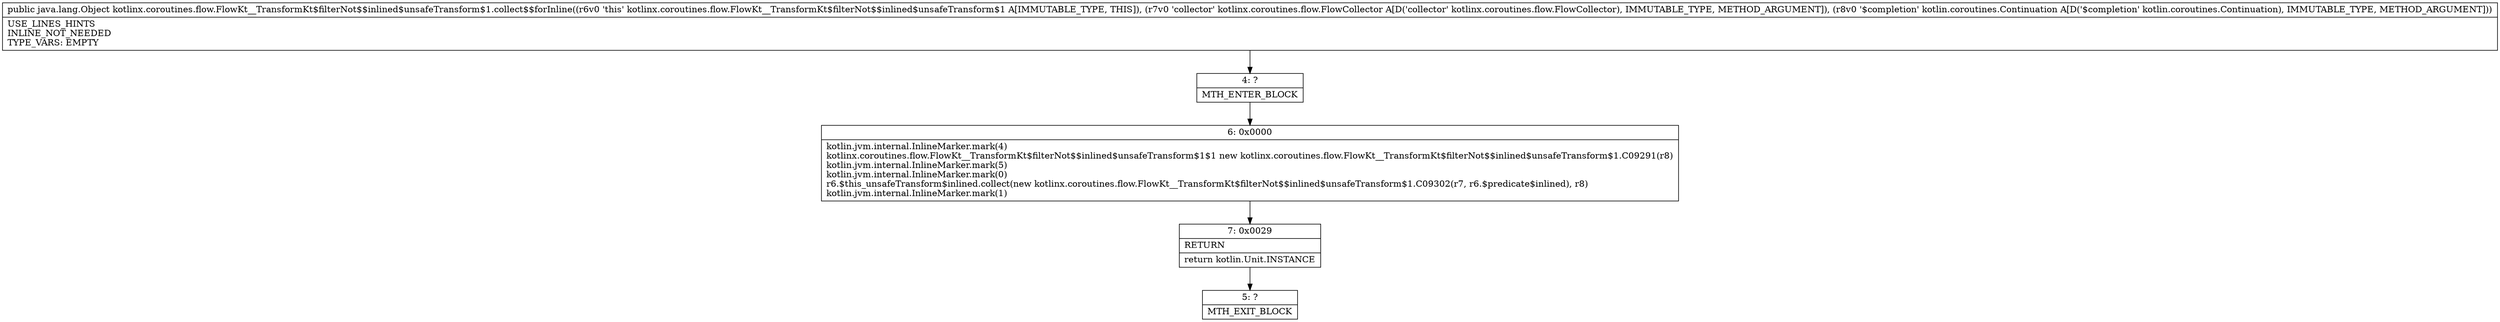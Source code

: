 digraph "CFG forkotlinx.coroutines.flow.FlowKt__TransformKt$filterNot$$inlined$unsafeTransform$1.collect$$forInline(Lkotlinx\/coroutines\/flow\/FlowCollector;Lkotlin\/coroutines\/Continuation;)Ljava\/lang\/Object;" {
Node_4 [shape=record,label="{4\:\ ?|MTH_ENTER_BLOCK\l}"];
Node_6 [shape=record,label="{6\:\ 0x0000|kotlin.jvm.internal.InlineMarker.mark(4)\lkotlinx.coroutines.flow.FlowKt__TransformKt$filterNot$$inlined$unsafeTransform$1$1 new kotlinx.coroutines.flow.FlowKt__TransformKt$filterNot$$inlined$unsafeTransform$1.C09291(r8)\lkotlin.jvm.internal.InlineMarker.mark(5)\lkotlin.jvm.internal.InlineMarker.mark(0)\lr6.$this_unsafeTransform$inlined.collect(new kotlinx.coroutines.flow.FlowKt__TransformKt$filterNot$$inlined$unsafeTransform$1.C09302(r7, r6.$predicate$inlined), r8)\lkotlin.jvm.internal.InlineMarker.mark(1)\l}"];
Node_7 [shape=record,label="{7\:\ 0x0029|RETURN\l|return kotlin.Unit.INSTANCE\l}"];
Node_5 [shape=record,label="{5\:\ ?|MTH_EXIT_BLOCK\l}"];
MethodNode[shape=record,label="{public java.lang.Object kotlinx.coroutines.flow.FlowKt__TransformKt$filterNot$$inlined$unsafeTransform$1.collect$$forInline((r6v0 'this' kotlinx.coroutines.flow.FlowKt__TransformKt$filterNot$$inlined$unsafeTransform$1 A[IMMUTABLE_TYPE, THIS]), (r7v0 'collector' kotlinx.coroutines.flow.FlowCollector A[D('collector' kotlinx.coroutines.flow.FlowCollector), IMMUTABLE_TYPE, METHOD_ARGUMENT]), (r8v0 '$completion' kotlin.coroutines.Continuation A[D('$completion' kotlin.coroutines.Continuation), IMMUTABLE_TYPE, METHOD_ARGUMENT]))  | USE_LINES_HINTS\lINLINE_NOT_NEEDED\lTYPE_VARS: EMPTY\l}"];
MethodNode -> Node_4;Node_4 -> Node_6;
Node_6 -> Node_7;
Node_7 -> Node_5;
}

